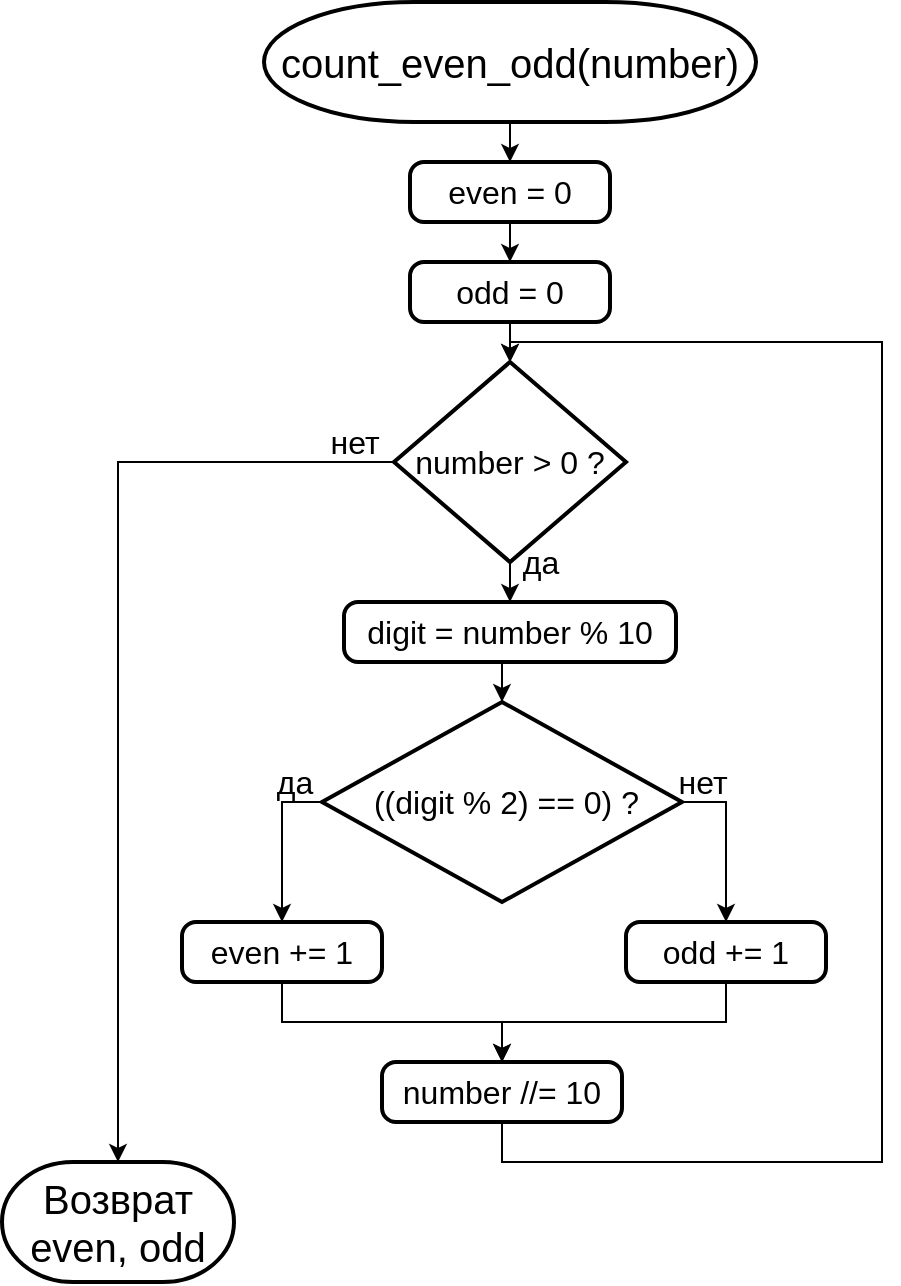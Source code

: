 <mxfile version="17.2.1" type="device"><diagram id="C5RBs43oDa-KdzZeNtuy" name="Page-1"><mxGraphModel dx="1038" dy="641" grid="1" gridSize="10" guides="1" tooltips="1" connect="1" arrows="1" fold="1" page="1" pageScale="1" pageWidth="827" pageHeight="1169" math="0" shadow="0"><root><mxCell id="WIyWlLk6GJQsqaUBKTNV-0"/><mxCell id="WIyWlLk6GJQsqaUBKTNV-1" parent="WIyWlLk6GJQsqaUBKTNV-0"/><mxCell id="kUzl_Sq8FGFlOM9QhTBa-2" style="edgeStyle=orthogonalEdgeStyle;rounded=0;orthogonalLoop=1;jettySize=auto;html=1;exitX=0.5;exitY=1;exitDx=0;exitDy=0;exitPerimeter=0;entryX=0.5;entryY=0;entryDx=0;entryDy=0;fontSize=16;" edge="1" parent="WIyWlLk6GJQsqaUBKTNV-1" source="5FSRWbrrC5H5Z-ie-0Nd-0" target="kUzl_Sq8FGFlOM9QhTBa-0"><mxGeometry relative="1" as="geometry"/></mxCell><mxCell id="5FSRWbrrC5H5Z-ie-0Nd-0" value="&lt;font style=&quot;font-size: 20px&quot;&gt;count_even_odd(number)&lt;/font&gt;" style="strokeWidth=2;html=1;shape=mxgraph.flowchart.terminator;whiteSpace=wrap;" parent="WIyWlLk6GJQsqaUBKTNV-1" vertex="1"><mxGeometry x="291" y="20" width="246" height="60" as="geometry"/></mxCell><mxCell id="5FSRWbrrC5H5Z-ie-0Nd-1" value="Возврат&lt;br&gt;even, odd" style="strokeWidth=2;html=1;shape=mxgraph.flowchart.terminator;whiteSpace=wrap;fontSize=20;" parent="WIyWlLk6GJQsqaUBKTNV-1" vertex="1"><mxGeometry x="160" y="600" width="116" height="60" as="geometry"/></mxCell><mxCell id="kUzl_Sq8FGFlOM9QhTBa-3" style="edgeStyle=orthogonalEdgeStyle;rounded=0;orthogonalLoop=1;jettySize=auto;html=1;exitX=0.5;exitY=1;exitDx=0;exitDy=0;entryX=0.5;entryY=0;entryDx=0;entryDy=0;fontSize=16;" edge="1" parent="WIyWlLk6GJQsqaUBKTNV-1" source="kUzl_Sq8FGFlOM9QhTBa-0" target="kUzl_Sq8FGFlOM9QhTBa-1"><mxGeometry relative="1" as="geometry"/></mxCell><mxCell id="kUzl_Sq8FGFlOM9QhTBa-0" value="even = 0" style="rounded=1;whiteSpace=wrap;html=1;absoluteArcSize=1;arcSize=14;strokeWidth=2;fontSize=16;" vertex="1" parent="WIyWlLk6GJQsqaUBKTNV-1"><mxGeometry x="364" y="100" width="100" height="30" as="geometry"/></mxCell><mxCell id="kUzl_Sq8FGFlOM9QhTBa-8" style="edgeStyle=orthogonalEdgeStyle;rounded=0;orthogonalLoop=1;jettySize=auto;html=1;exitX=0.5;exitY=1;exitDx=0;exitDy=0;entryX=0.5;entryY=0;entryDx=0;entryDy=0;entryPerimeter=0;fontSize=16;" edge="1" parent="WIyWlLk6GJQsqaUBKTNV-1" source="kUzl_Sq8FGFlOM9QhTBa-1" target="kUzl_Sq8FGFlOM9QhTBa-4"><mxGeometry relative="1" as="geometry"/></mxCell><mxCell id="kUzl_Sq8FGFlOM9QhTBa-1" value="odd = 0" style="rounded=1;whiteSpace=wrap;html=1;absoluteArcSize=1;arcSize=14;strokeWidth=2;fontSize=16;" vertex="1" parent="WIyWlLk6GJQsqaUBKTNV-1"><mxGeometry x="364" y="150" width="100" height="30" as="geometry"/></mxCell><mxCell id="kUzl_Sq8FGFlOM9QhTBa-6" style="edgeStyle=orthogonalEdgeStyle;rounded=0;orthogonalLoop=1;jettySize=auto;html=1;exitX=0.5;exitY=1;exitDx=0;exitDy=0;exitPerimeter=0;entryX=0.5;entryY=0;entryDx=0;entryDy=0;fontSize=16;" edge="1" parent="WIyWlLk6GJQsqaUBKTNV-1" source="kUzl_Sq8FGFlOM9QhTBa-4" target="kUzl_Sq8FGFlOM9QhTBa-5"><mxGeometry relative="1" as="geometry"/></mxCell><mxCell id="kUzl_Sq8FGFlOM9QhTBa-23" style="edgeStyle=orthogonalEdgeStyle;rounded=0;orthogonalLoop=1;jettySize=auto;html=1;exitX=0;exitY=0.5;exitDx=0;exitDy=0;exitPerimeter=0;entryX=0.5;entryY=0;entryDx=0;entryDy=0;entryPerimeter=0;fontSize=16;" edge="1" parent="WIyWlLk6GJQsqaUBKTNV-1" source="kUzl_Sq8FGFlOM9QhTBa-4" target="5FSRWbrrC5H5Z-ie-0Nd-1"><mxGeometry relative="1" as="geometry"/></mxCell><mxCell id="kUzl_Sq8FGFlOM9QhTBa-4" value="number &amp;gt; 0 ?" style="strokeWidth=2;html=1;shape=mxgraph.flowchart.decision;whiteSpace=wrap;fontSize=16;" vertex="1" parent="WIyWlLk6GJQsqaUBKTNV-1"><mxGeometry x="356" y="200" width="116" height="100" as="geometry"/></mxCell><mxCell id="kUzl_Sq8FGFlOM9QhTBa-12" style="edgeStyle=orthogonalEdgeStyle;rounded=0;orthogonalLoop=1;jettySize=auto;html=1;exitX=0.5;exitY=1;exitDx=0;exitDy=0;entryX=0.5;entryY=0;entryDx=0;entryDy=0;entryPerimeter=0;fontSize=16;" edge="1" parent="WIyWlLk6GJQsqaUBKTNV-1" source="kUzl_Sq8FGFlOM9QhTBa-5" target="kUzl_Sq8FGFlOM9QhTBa-11"><mxGeometry relative="1" as="geometry"/></mxCell><mxCell id="kUzl_Sq8FGFlOM9QhTBa-5" value="digit = number % 10" style="rounded=1;whiteSpace=wrap;html=1;absoluteArcSize=1;arcSize=14;strokeWidth=2;fontSize=16;" vertex="1" parent="WIyWlLk6GJQsqaUBKTNV-1"><mxGeometry x="331" y="320" width="166" height="30" as="geometry"/></mxCell><mxCell id="kUzl_Sq8FGFlOM9QhTBa-7" value="да" style="text;html=1;align=center;verticalAlign=middle;resizable=0;points=[];autosize=1;strokeColor=none;fillColor=none;fontSize=16;" vertex="1" parent="WIyWlLk6GJQsqaUBKTNV-1"><mxGeometry x="414" y="290" width="30" height="20" as="geometry"/></mxCell><mxCell id="kUzl_Sq8FGFlOM9QhTBa-10" value="нет" style="text;html=1;align=center;verticalAlign=middle;resizable=0;points=[];autosize=1;strokeColor=none;fillColor=none;fontSize=16;" vertex="1" parent="WIyWlLk6GJQsqaUBKTNV-1"><mxGeometry x="316" y="230" width="40" height="20" as="geometry"/></mxCell><mxCell id="kUzl_Sq8FGFlOM9QhTBa-16" style="edgeStyle=orthogonalEdgeStyle;rounded=0;orthogonalLoop=1;jettySize=auto;html=1;exitX=1;exitY=0.5;exitDx=0;exitDy=0;exitPerimeter=0;entryX=0.5;entryY=0;entryDx=0;entryDy=0;fontSize=16;" edge="1" parent="WIyWlLk6GJQsqaUBKTNV-1" source="kUzl_Sq8FGFlOM9QhTBa-11" target="kUzl_Sq8FGFlOM9QhTBa-14"><mxGeometry relative="1" as="geometry"/></mxCell><mxCell id="kUzl_Sq8FGFlOM9QhTBa-17" style="edgeStyle=orthogonalEdgeStyle;rounded=0;orthogonalLoop=1;jettySize=auto;html=1;exitX=0;exitY=0.5;exitDx=0;exitDy=0;exitPerimeter=0;entryX=0.5;entryY=0;entryDx=0;entryDy=0;fontSize=16;" edge="1" parent="WIyWlLk6GJQsqaUBKTNV-1" source="kUzl_Sq8FGFlOM9QhTBa-11" target="kUzl_Sq8FGFlOM9QhTBa-13"><mxGeometry relative="1" as="geometry"/></mxCell><mxCell id="kUzl_Sq8FGFlOM9QhTBa-11" value="&amp;nbsp;((digit % 2) == 0) ?" style="strokeWidth=2;html=1;shape=mxgraph.flowchart.decision;whiteSpace=wrap;fontSize=16;" vertex="1" parent="WIyWlLk6GJQsqaUBKTNV-1"><mxGeometry x="320" y="370" width="180" height="100" as="geometry"/></mxCell><mxCell id="kUzl_Sq8FGFlOM9QhTBa-25" style="edgeStyle=orthogonalEdgeStyle;rounded=0;orthogonalLoop=1;jettySize=auto;html=1;exitX=0.5;exitY=1;exitDx=0;exitDy=0;entryX=0.5;entryY=0;entryDx=0;entryDy=0;fontSize=16;" edge="1" parent="WIyWlLk6GJQsqaUBKTNV-1" source="kUzl_Sq8FGFlOM9QhTBa-13" target="kUzl_Sq8FGFlOM9QhTBa-20"><mxGeometry relative="1" as="geometry"/></mxCell><mxCell id="kUzl_Sq8FGFlOM9QhTBa-13" value="even += 1" style="rounded=1;whiteSpace=wrap;html=1;absoluteArcSize=1;arcSize=14;strokeWidth=2;fontSize=16;" vertex="1" parent="WIyWlLk6GJQsqaUBKTNV-1"><mxGeometry x="250" y="480" width="100" height="30" as="geometry"/></mxCell><mxCell id="kUzl_Sq8FGFlOM9QhTBa-26" style="edgeStyle=orthogonalEdgeStyle;rounded=0;orthogonalLoop=1;jettySize=auto;html=1;exitX=0.5;exitY=1;exitDx=0;exitDy=0;entryX=0.5;entryY=0;entryDx=0;entryDy=0;fontSize=16;" edge="1" parent="WIyWlLk6GJQsqaUBKTNV-1" source="kUzl_Sq8FGFlOM9QhTBa-14" target="kUzl_Sq8FGFlOM9QhTBa-20"><mxGeometry relative="1" as="geometry"/></mxCell><mxCell id="kUzl_Sq8FGFlOM9QhTBa-14" value="odd += 1" style="rounded=1;whiteSpace=wrap;html=1;absoluteArcSize=1;arcSize=14;strokeWidth=2;fontSize=16;" vertex="1" parent="WIyWlLk6GJQsqaUBKTNV-1"><mxGeometry x="472" y="480" width="100" height="30" as="geometry"/></mxCell><mxCell id="kUzl_Sq8FGFlOM9QhTBa-18" value="да" style="text;html=1;align=center;verticalAlign=middle;resizable=0;points=[];autosize=1;strokeColor=none;fillColor=none;fontSize=16;" vertex="1" parent="WIyWlLk6GJQsqaUBKTNV-1"><mxGeometry x="291" y="400" width="30" height="20" as="geometry"/></mxCell><mxCell id="kUzl_Sq8FGFlOM9QhTBa-19" value="нет" style="text;html=1;align=center;verticalAlign=middle;resizable=0;points=[];autosize=1;strokeColor=none;fillColor=none;fontSize=16;" vertex="1" parent="WIyWlLk6GJQsqaUBKTNV-1"><mxGeometry x="490" y="400" width="40" height="20" as="geometry"/></mxCell><mxCell id="kUzl_Sq8FGFlOM9QhTBa-24" style="edgeStyle=orthogonalEdgeStyle;rounded=0;orthogonalLoop=1;jettySize=auto;html=1;exitX=0.5;exitY=1;exitDx=0;exitDy=0;entryX=0.5;entryY=0;entryDx=0;entryDy=0;entryPerimeter=0;fontSize=16;" edge="1" parent="WIyWlLk6GJQsqaUBKTNV-1" source="kUzl_Sq8FGFlOM9QhTBa-20" target="kUzl_Sq8FGFlOM9QhTBa-4"><mxGeometry relative="1" as="geometry"><Array as="points"><mxPoint x="410" y="600"/><mxPoint x="600" y="600"/><mxPoint x="600" y="190"/><mxPoint x="414" y="190"/></Array></mxGeometry></mxCell><mxCell id="kUzl_Sq8FGFlOM9QhTBa-20" value="number //= 10" style="rounded=1;whiteSpace=wrap;html=1;absoluteArcSize=1;arcSize=14;strokeWidth=2;fontSize=16;" vertex="1" parent="WIyWlLk6GJQsqaUBKTNV-1"><mxGeometry x="350" y="550" width="120" height="30" as="geometry"/></mxCell></root></mxGraphModel></diagram></mxfile>